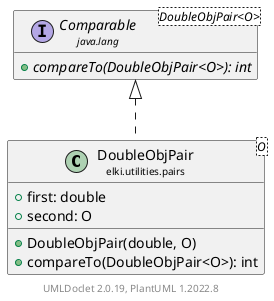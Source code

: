 @startuml
    remove .*\.(Instance|Par|Parameterizer|Factory)$
    set namespaceSeparator none
    hide empty fields
    hide empty methods

    class "<size:14>DoubleObjPair\n<size:10>elki.utilities.pairs" as elki.utilities.pairs.DoubleObjPair<O> [[DoubleObjPair.html]] {
        +first: double
        +second: O
        +DoubleObjPair(double, O)
        +compareTo(DoubleObjPair<O>): int
    }

    interface "<size:14>Comparable\n<size:10>java.lang" as java.lang.Comparable<DoubleObjPair<O>> {
        {abstract} +compareTo(DoubleObjPair<O>): int
    }

    java.lang.Comparable <|.. elki.utilities.pairs.DoubleObjPair

    center footer UMLDoclet 2.0.19, PlantUML 1.2022.8
@enduml
